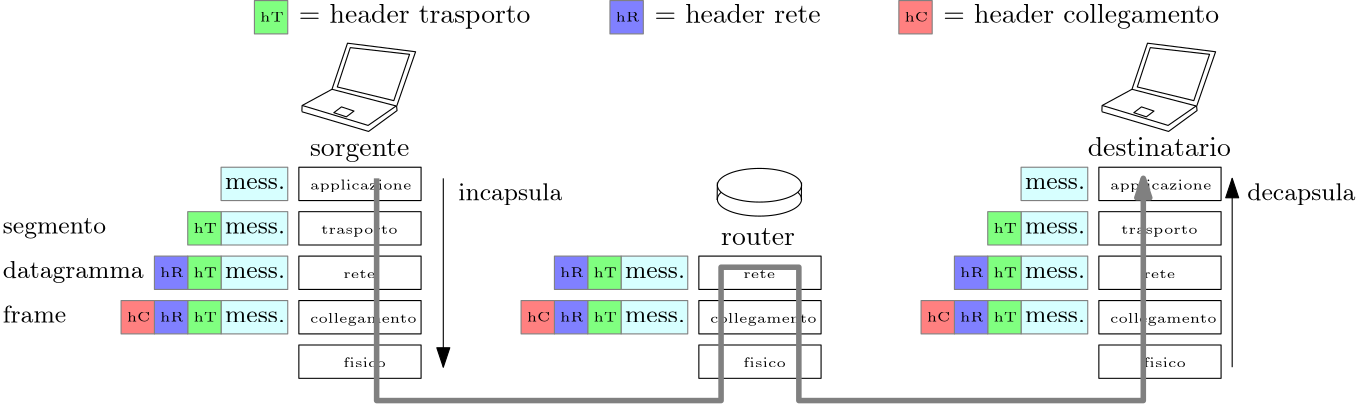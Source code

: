 <?xml version="1.0"?>
<!DOCTYPE ipe SYSTEM "ipe.dtd">
<ipe version="70218" creator="Ipe 7.2.28">
<info created="D:20240310105122" modified="D:20240310110601"/>
<ipestyle name="basic">
<symbol name="arrow/arc(spx)">
<path stroke="sym-stroke" fill="sym-stroke" pen="sym-pen">
0 0 m
-1 0.333 l
-1 -0.333 l
h
</path>
</symbol>
<symbol name="arrow/farc(spx)">
<path stroke="sym-stroke" fill="white" pen="sym-pen">
0 0 m
-1 0.333 l
-1 -0.333 l
h
</path>
</symbol>
<symbol name="arrow/ptarc(spx)">
<path stroke="sym-stroke" fill="sym-stroke" pen="sym-pen">
0 0 m
-1 0.333 l
-0.8 0 l
-1 -0.333 l
h
</path>
</symbol>
<symbol name="arrow/fptarc(spx)">
<path stroke="sym-stroke" fill="white" pen="sym-pen">
0 0 m
-1 0.333 l
-0.8 0 l
-1 -0.333 l
h
</path>
</symbol>
<symbol name="mark/circle(sx)" transformations="translations">
<path fill="sym-stroke">
0.6 0 0 0.6 0 0 e
0.4 0 0 0.4 0 0 e
</path>
</symbol>
<symbol name="mark/disk(sx)" transformations="translations">
<path fill="sym-stroke">
0.6 0 0 0.6 0 0 e
</path>
</symbol>
<symbol name="mark/fdisk(sfx)" transformations="translations">
<group>
<path fill="sym-fill">
0.5 0 0 0.5 0 0 e
</path>
<path fill="sym-stroke" fillrule="eofill">
0.6 0 0 0.6 0 0 e
0.4 0 0 0.4 0 0 e
</path>
</group>
</symbol>
<symbol name="mark/box(sx)" transformations="translations">
<path fill="sym-stroke" fillrule="eofill">
-0.6 -0.6 m
0.6 -0.6 l
0.6 0.6 l
-0.6 0.6 l
h
-0.4 -0.4 m
0.4 -0.4 l
0.4 0.4 l
-0.4 0.4 l
h
</path>
</symbol>
<symbol name="mark/square(sx)" transformations="translations">
<path fill="sym-stroke">
-0.6 -0.6 m
0.6 -0.6 l
0.6 0.6 l
-0.6 0.6 l
h
</path>
</symbol>
<symbol name="mark/fsquare(sfx)" transformations="translations">
<group>
<path fill="sym-fill">
-0.5 -0.5 m
0.5 -0.5 l
0.5 0.5 l
-0.5 0.5 l
h
</path>
<path fill="sym-stroke" fillrule="eofill">
-0.6 -0.6 m
0.6 -0.6 l
0.6 0.6 l
-0.6 0.6 l
h
-0.4 -0.4 m
0.4 -0.4 l
0.4 0.4 l
-0.4 0.4 l
h
</path>
</group>
</symbol>
<symbol name="mark/cross(sx)" transformations="translations">
<group>
<path fill="sym-stroke">
-0.43 -0.57 m
0.57 0.43 l
0.43 0.57 l
-0.57 -0.43 l
h
</path>
<path fill="sym-stroke">
-0.43 0.57 m
0.57 -0.43 l
0.43 -0.57 l
-0.57 0.43 l
h
</path>
</group>
</symbol>
<symbol name="arrow/fnormal(spx)">
<path stroke="sym-stroke" fill="white" pen="sym-pen">
0 0 m
-1 0.333 l
-1 -0.333 l
h
</path>
</symbol>
<symbol name="arrow/pointed(spx)">
<path stroke="sym-stroke" fill="sym-stroke" pen="sym-pen">
0 0 m
-1 0.333 l
-0.8 0 l
-1 -0.333 l
h
</path>
</symbol>
<symbol name="arrow/fpointed(spx)">
<path stroke="sym-stroke" fill="white" pen="sym-pen">
0 0 m
-1 0.333 l
-0.8 0 l
-1 -0.333 l
h
</path>
</symbol>
<symbol name="arrow/linear(spx)">
<path stroke="sym-stroke" pen="sym-pen">
-1 0.333 m
0 0 l
-1 -0.333 l
</path>
</symbol>
<symbol name="arrow/fdouble(spx)">
<path stroke="sym-stroke" fill="white" pen="sym-pen">
0 0 m
-1 0.333 l
-1 -0.333 l
h
-1 0 m
-2 0.333 l
-2 -0.333 l
h
</path>
</symbol>
<symbol name="arrow/double(spx)">
<path stroke="sym-stroke" fill="sym-stroke" pen="sym-pen">
0 0 m
-1 0.333 l
-1 -0.333 l
h
-1 0 m
-2 0.333 l
-2 -0.333 l
h
</path>
</symbol>
<symbol name="arrow/mid-normal(spx)">
<path stroke="sym-stroke" fill="sym-stroke" pen="sym-pen">
0.5 0 m
-0.5 0.333 l
-0.5 -0.333 l
h
</path>
</symbol>
<symbol name="arrow/mid-fnormal(spx)">
<path stroke="sym-stroke" fill="white" pen="sym-pen">
0.5 0 m
-0.5 0.333 l
-0.5 -0.333 l
h
</path>
</symbol>
<symbol name="arrow/mid-pointed(spx)">
<path stroke="sym-stroke" fill="sym-stroke" pen="sym-pen">
0.5 0 m
-0.5 0.333 l
-0.3 0 l
-0.5 -0.333 l
h
</path>
</symbol>
<symbol name="arrow/mid-fpointed(spx)">
<path stroke="sym-stroke" fill="white" pen="sym-pen">
0.5 0 m
-0.5 0.333 l
-0.3 0 l
-0.5 -0.333 l
h
</path>
</symbol>
<symbol name="arrow/mid-double(spx)">
<path stroke="sym-stroke" fill="sym-stroke" pen="sym-pen">
1 0 m
0 0.333 l
0 -0.333 l
h
0 0 m
-1 0.333 l
-1 -0.333 l
h
</path>
</symbol>
<symbol name="arrow/mid-fdouble(spx)">
<path stroke="sym-stroke" fill="white" pen="sym-pen">
1 0 m
0 0.333 l
0 -0.333 l
h
0 0 m
-1 0.333 l
-1 -0.333 l
h
</path>
</symbol>
<anglesize name="22.5 deg" value="22.5"/>
<anglesize name="30 deg" value="30"/>
<anglesize name="45 deg" value="45"/>
<anglesize name="60 deg" value="60"/>
<anglesize name="90 deg" value="90"/>
<arrowsize name="large" value="10"/>
<arrowsize name="small" value="5"/>
<arrowsize name="tiny" value="3"/>
<color name="blue" value="0 0 1"/>
<color name="brown" value="0.647 0.165 0.165"/>
<color name="darkblue" value="0 0 0.545"/>
<color name="darkcyan" value="0 0.545 0.545"/>
<color name="darkgray" value="0.663"/>
<color name="darkgreen" value="0 0.392 0"/>
<color name="darkmagenta" value="0.545 0 0.545"/>
<color name="darkorange" value="1 0.549 0"/>
<color name="darkred" value="0.545 0 0"/>
<color name="gold" value="1 0.843 0"/>
<color name="gray" value="0.745"/>
<color name="green" value="0 1 0"/>
<color name="lightblue" value="0.678 0.847 0.902"/>
<color name="lightcyan" value="0.878 1 1"/>
<color name="lightgray" value="0.827"/>
<color name="lightgreen" value="0.565 0.933 0.565"/>
<color name="lightyellow" value="1 1 0.878"/>
<color name="navy" value="0 0 0.502"/>
<color name="orange" value="1 0.647 0"/>
<color name="pink" value="1 0.753 0.796"/>
<color name="purple" value="0.627 0.125 0.941"/>
<color name="red" value="1 0 0"/>
<color name="seagreen" value="0.18 0.545 0.341"/>
<color name="turquoise" value="0.251 0.878 0.816"/>
<color name="violet" value="0.933 0.51 0.933"/>
<color name="yellow" value="1 1 0"/>
<dashstyle name="dash dot dotted" value="[4 2 1 2 1 2] 0"/>
<dashstyle name="dash dotted" value="[4 2 1 2] 0"/>
<dashstyle name="dashed" value="[4] 0"/>
<dashstyle name="dotted" value="[1 3] 0"/>
<gridsize name="10 pts (~3.5 mm)" value="10"/>
<gridsize name="14 pts (~5 mm)" value="14"/>
<gridsize name="16 pts (~6 mm)" value="16"/>
<gridsize name="20 pts (~7 mm)" value="20"/>
<gridsize name="28 pts (~10 mm)" value="28"/>
<gridsize name="32 pts (~12 mm)" value="32"/>
<gridsize name="4 pts" value="4"/>
<gridsize name="56 pts (~20 mm)" value="56"/>
<gridsize name="8 pts (~3 mm)" value="8"/>
<opacity name="10%" value="0.1"/>
<opacity name="30%" value="0.3"/>
<opacity name="50%" value="0.5"/>
<opacity name="75%" value="0.75"/>
<pen name="fat" value="1.2"/>
<pen name="heavier" value="0.8"/>
<pen name="ultrafat" value="2"/>
<symbolsize name="large" value="5"/>
<symbolsize name="small" value="2"/>
<symbolsize name="tiny" value="1.1"/>
<textsize name="Huge" value="\Huge"/>
<textsize name="LARGE" value="\LARGE"/>
<textsize name="Large" value="\Large"/>
<textsize name="footnote" value="\footnotesize"/>
<textsize name="huge" value="\huge"/>
<textsize name="large" value="\large"/>
<textsize name="script" value="\scriptsize"/>
<textsize name="small" value="\small"/>
<textsize name="tiny" value="\tiny"/>
<textstyle name="center" begin="\begin{center}" end="\end{center}"/>
<textstyle name="item" begin="\begin{itemize}\item{}" end="\end{itemize}"/>
<textstyle name="itemize" begin="\begin{itemize}" end="\end{itemize}"/>
<tiling name="falling" angle="-60" step="4" width="1"/>
<tiling name="rising" angle="30" step="4" width="1"/>
</ipestyle>
<page>
<layer name="alpha"/>
<view layers="alpha" active="alpha"/>
<text layer="alpha" matrix="1 0 0 1 -20 -120" transformations="translations" pos="140 776" stroke="0" type="label" width="39.103" height="6.135" depth="1.93" valign="baseline">sorgente </text>
<text matrix="1 0 0 1 -20 -132" transformations="translations" pos="140 776" stroke="0" type="label" width="36.53" height="3.468" depth="0.96" valign="baseline" size="tiny">applicazione</text>
<text matrix="1 0 0 1 -16 -148" transformations="translations" pos="140 776" stroke="0" type="label" width="27.605" height="3.072" depth="0.96" valign="baseline" size="tiny">trasporto</text>
<text matrix="1 0 0 1 -8 -164" transformations="translations" pos="140 776" stroke="0" type="label" width="11.485" height="3.064" depth="0" valign="baseline" size="tiny">rete</text>
<text matrix="1 0 0 1 -20 -180" transformations="translations" pos="140 776" stroke="0" type="label" width="38.433" height="3.468" depth="0.96" valign="baseline" size="tiny">collegamento</text>
<text matrix="1 0 0 1 -8 -196" transformations="translations" pos="140 776" stroke="0" type="label" width="15.359" height="3.459" depth="0" valign="baseline" size="tiny">fisico</text>
<text matrix="1 0 0 1 260 -120" transformations="translations" pos="140 776" stroke="0" type="label" width="51.557" height="6.918" depth="0" valign="baseline">destinatario</text>
<text matrix="1 0 0 1 128 -152" transformations="translations" pos="140 776" stroke="0" type="label" width="26.622" height="6.128" depth="0" valign="baseline">router</text>
<path matrix="0.626381 0 0 0.626381 15.8386 218.161" stroke="black" fill="white">
161.636 724.492 m
199.972 713.178 l
216.345 725.158 l
216.079 727.554 l
226.994 758.968 l
187.859 763.893 l
178.941 737.404 l
161.77 728.086 l
161.636 724.625 l
</path>
<path matrix="0.626381 0 0 0.626381 15.8386 218.161" stroke="black">
161.903 728.086 m
199.706 716.639 l
215.812 727.82 l
</path>
<path matrix="0.626381 0 0 0.626381 15.8386 218.161" stroke="black">
215.812 727.82 m
178.941 737.404 l
</path>
<path matrix="0.626381 0 0 0.626381 15.8386 218.161" stroke="black" fill="white">
189.456 761.364 m
182.002 738.735 l
214.481 730.881 l
223.533 757.503 l
189.323 761.364 l
</path>
<path matrix="0.626381 0 0 0.626381 15.8386 218.161" stroke="black">
180.006 723.96 m
187.194 721.564 l
191.586 724.891 l
184.398 727.287 l
h
</path>
<path matrix="0.626381 0 0 0.626381 303.839 218.161" stroke="black" fill="white">
161.636 724.492 m
199.972 713.178 l
216.345 725.158 l
216.079 727.554 l
226.994 758.968 l
187.859 763.893 l
178.941 737.404 l
161.77 728.086 l
161.636 724.625 l
</path>
<path matrix="0.626381 0 0 0.626381 303.839 218.161" stroke="black">
161.903 728.086 m
199.706 716.639 l
215.812 727.82 l
</path>
<path matrix="0.626381 0 0 0.626381 303.839 218.161" stroke="black">
215.812 727.82 m
178.941 737.404 l
</path>
<path matrix="0.626381 0 0 0.626381 303.839 218.161" stroke="black" fill="white">
189.456 761.364 m
182.002 738.735 l
214.481 730.881 l
223.533 757.503 l
189.323 761.364 l
</path>
<path matrix="0.626381 0 0 0.626381 303.839 218.161" stroke="black">
180.006 723.96 m
187.194 721.564 l
191.586 724.891 l
184.398 727.287 l
h
</path>
<path matrix="1.26269 0 0 0.505078 89.8885 264.683" stroke="black" fill="1">
12 0 0 12 152 744 e
</path>
<path matrix="1.26269 0 0 0.505078 89.8885 269.734" stroke="black" fill="1">
12 0 0 12 152 744 e
</path>
<path matrix="1.26269 0 0 1.26269 89.8885 -303.024" stroke="black" fill="white">
140 752 m
139.936 746.988 l
</path>
<path matrix="1.26269 0 0 1.26269 120.193 -303.024" stroke="black" fill="white">
140 752 m
139.936 746.988 l
</path>
<path matrix="1 0 0 1 28 0" stroke="0">
88 652 m
88 640 l
132 640 l
132 652 l
h
</path>
<path matrix="1 0 0 1 28 0" stroke="0">
88 636 m
88 624 l
132 624 l
132 636 l
h
</path>
<path matrix="1 0 0 1 28 0" stroke="0">
88 620 m
88 608 l
132 608 l
132 620 l
h
</path>
<path matrix="1 0 0 1 28 0" stroke="0">
88 604 m
88 592 l
132 592 l
132 604 l
h
</path>
<path matrix="1 0 0 1 28 0" stroke="0">
88 588 m
88 576 l
132 576 l
132 588 l
h
</path>
<text matrix="1 0 0 1 268 -132" transformations="translations" pos="140 776" stroke="0" type="label" width="36.53" height="3.468" depth="0.96" valign="baseline" size="tiny">applicazione</text>
<text matrix="1 0 0 1 272 -148" transformations="translations" pos="140 776" stroke="0" type="label" width="27.605" height="3.072" depth="0.96" valign="baseline" size="tiny">trasporto</text>
<text matrix="1 0 0 1 280 -164" transformations="translations" pos="140 776" stroke="0" type="label" width="11.485" height="3.064" depth="0" valign="baseline" size="tiny">rete</text>
<text matrix="1 0 0 1 268 -180" transformations="translations" pos="140 776" stroke="0" type="label" width="38.433" height="3.468" depth="0.96" valign="baseline" size="tiny">collegamento</text>
<text matrix="1 0 0 1 280 -196" transformations="translations" pos="140 776" stroke="0" type="label" width="15.359" height="3.459" depth="0" valign="baseline" size="tiny">fisico</text>
<path matrix="1 0 0 1 316 0" stroke="0">
88 652 m
88 640 l
132 640 l
132 652 l
h
</path>
<path matrix="1 0 0 1 316 0" stroke="0">
88 636 m
88 624 l
132 624 l
132 636 l
h
</path>
<path matrix="1 0 0 1 316 0" stroke="0">
88 620 m
88 608 l
132 608 l
132 620 l
h
</path>
<path matrix="1 0 0 1 316 0" stroke="0">
88 604 m
88 592 l
132 592 l
132 604 l
h
</path>
<path matrix="1 0 0 1 316 0" stroke="0">
88 588 m
88 576 l
132 576 l
132 588 l
h
</path>
<text matrix="1 0 0 1 136 -164" transformations="translations" pos="140 776" stroke="0" type="label" width="11.485" height="3.064" depth="0" valign="baseline" size="tiny">rete</text>
<text matrix="1 0 0 1 124 -180" transformations="translations" pos="140 776" stroke="0" type="label" width="38.433" height="3.468" depth="0.96" valign="baseline" size="tiny">collegamento</text>
<text matrix="1 0 0 1 136 -196" transformations="translations" pos="140 776" stroke="0" type="label" width="15.359" height="3.459" depth="0" valign="baseline" size="tiny">fisico</text>
<path matrix="1 0 0 1 172 0" stroke="0">
88 620 m
88 608 l
132 608 l
132 620 l
h
</path>
<path matrix="1 0 0 1 172 0" stroke="0">
88 604 m
88 592 l
132 592 l
132 604 l
h
</path>
<path matrix="1 0 0 1 172 0" stroke="0">
88 588 m
88 576 l
132 576 l
132 588 l
h
</path>
<path stroke="0.502" fill="0.843 1 1">
88 652 m
88 640 l
112 640 l
112 652 l
h
</path>
<text matrix="1 0 0 1 -50.588 -131.877" transformations="translations" pos="140 776" stroke="0" type="label" width="21.608" height="3.861" depth="0" valign="baseline" size="small">mess.</text>
<path stroke="0.502" fill="0.843 1 1">
88 636 m
88 624 l
112 624 l
112 636 l
h
</path>
<path matrix="1 0 0 1 0 -16" stroke="0.502" fill="0.843 1 1">
88 636 m
88 624 l
112 624 l
112 636 l
h
</path>
<path matrix="1 0 0 1 0 -32" stroke="0.502" fill="0.843 1 1">
88 636 m
88 624 l
112 624 l
112 636 l
h
</path>
<path matrix="1 0 0 1 144 -16" stroke="0.502" fill="0.843 1 1">
88 636 m
88 624 l
112 624 l
112 636 l
h
</path>
<path matrix="1 0 0 1 144 -32" stroke="0.502" fill="0.843 1 1">
88 636 m
88 624 l
112 624 l
112 636 l
h
</path>
<path matrix="1 0 0 1 288 0" stroke="0.502" fill="0.843 1 1">
88 636 m
88 624 l
112 624 l
112 636 l
h
</path>
<path matrix="1 0 0 1 288 -16" stroke="0.502" fill="0.843 1 1">
88 636 m
88 624 l
112 624 l
112 636 l
h
</path>
<path matrix="1 0 0 1 288 -32" stroke="0.502" fill="0.843 1 1">
88 636 m
88 624 l
112 624 l
112 636 l
h
</path>
<path matrix="1 0 0 1 288 0" stroke="0.502" fill="0.843 1 1">
88 652 m
88 640 l
112 640 l
112 652 l
h
</path>
<text matrix="1 0 0 1 237.412 -131.877" transformations="translations" pos="140 776" stroke="0" type="label" width="21.608" height="3.861" depth="0" valign="baseline" size="small">mess.</text>
<text matrix="1 0 0 1 -50.588 -147.877" transformations="translations" pos="140 776" stroke="0" type="label" width="21.608" height="3.861" depth="0" valign="baseline" size="small">mess.</text>
<text matrix="1 0 0 1 -50.588 -163.877" transformations="translations" pos="140 776" stroke="0" type="label" width="21.608" height="3.861" depth="0" valign="baseline" size="small">mess.</text>
<text matrix="1 0 0 1 -50.588 -179.877" transformations="translations" pos="140 776" stroke="0" type="label" width="21.608" height="3.861" depth="0" valign="baseline" size="small">mess.</text>
<text matrix="1 0 0 1 237.412 -147.877" transformations="translations" pos="140 776" stroke="0" type="label" width="21.608" height="3.861" depth="0" valign="baseline" size="small">mess.</text>
<text matrix="1 0 0 1 237.412 -163.877" transformations="translations" pos="140 776" stroke="0" type="label" width="21.608" height="3.861" depth="0" valign="baseline" size="small">mess.</text>
<text matrix="1 0 0 1 237.412 -179.877" transformations="translations" pos="140 776" stroke="0" type="label" width="21.608" height="3.861" depth="0" valign="baseline" size="small">mess.</text>
<text matrix="1 0 0 1 93.412 -163.877" transformations="translations" pos="140 776" stroke="0" type="label" width="21.608" height="3.861" depth="0" valign="baseline" size="small">mess.</text>
<text matrix="1 0 0 1 93.412 -179.877" transformations="translations" pos="140 776" stroke="0" type="label" width="21.608" height="3.861" depth="0" valign="baseline" size="small">mess.</text>
<path stroke="0.502" fill="0.502 1 0.502">
76 636 m
76 624 l
88 624 l
88 636 l
h
</path>
<text matrix="1 0 0 1 -1.97182 -3.57393" transformations="translations" pos="80 632" stroke="0" type="label" width="8.51" height="3.459" depth="0" valign="baseline" size="tiny">hT</text>
<path matrix="1 0 0 1 0 -16" stroke="0.502" fill="0.502 1 0.502">
76 636 m
76 624 l
88 624 l
88 636 l
h
</path>
<text matrix="1 0 0 1 -1.97182 -19.5739" transformations="translations" pos="80 632" stroke="0" type="label" width="8.51" height="3.459" depth="0" valign="baseline" size="tiny">hT</text>
<path matrix="1 0 0 1 0 -32" stroke="0.502" fill="0.502 1 0.502">
76 636 m
76 624 l
88 624 l
88 636 l
h
</path>
<text matrix="1 0 0 1 -1.97182 -35.5739" transformations="translations" pos="80 632" stroke="0" type="label" width="8.51" height="3.459" depth="0" valign="baseline" size="tiny">hT</text>
<path matrix="1 0 0 1 144 -16" stroke="0.502" fill="0.502 1 0.502">
76 636 m
76 624 l
88 624 l
88 636 l
h
</path>
<text matrix="1 0 0 1 142.028 -19.5739" transformations="translations" pos="80 632" stroke="0" type="label" width="8.51" height="3.459" depth="0" valign="baseline" size="tiny">hT</text>
<path matrix="1 0 0 1 144 -32" stroke="0.502" fill="0.502 1 0.502">
76 636 m
76 624 l
88 624 l
88 636 l
h
</path>
<text matrix="1 0 0 1 142.028 -35.5739" transformations="translations" pos="80 632" stroke="0" type="label" width="8.51" height="3.459" depth="0" valign="baseline" size="tiny">hT</text>
<path matrix="1 0 0 1 288 -32" stroke="0.502" fill="0.502 1 0.502">
76 636 m
76 624 l
88 624 l
88 636 l
h
</path>
<text matrix="1 0 0 1 286.028 -35.5739" transformations="translations" pos="80 632" stroke="0" type="label" width="8.51" height="3.459" depth="0" valign="baseline" size="tiny">hT</text>
<path matrix="1 0 0 1 288 -16" stroke="0.502" fill="0.502 1 0.502">
76 636 m
76 624 l
88 624 l
88 636 l
h
</path>
<text matrix="1 0 0 1 286.028 -19.5739" transformations="translations" pos="80 632" stroke="0" type="label" width="8.51" height="3.459" depth="0" valign="baseline" size="tiny">hT</text>
<path matrix="1 0 0 1 288 0" stroke="0.502" fill="0.502 1 0.502">
76 636 m
76 624 l
88 624 l
88 636 l
h
</path>
<text matrix="1 0 0 1 286.028 -3.57393" transformations="translations" pos="80 632" stroke="0" type="label" width="8.51" height="3.459" depth="0" valign="baseline" size="tiny">hT</text>
<path matrix="1 0 0 1 -12 -16" stroke="0.502" fill="0.502 0.502 1">
76 636 m
76 624 l
88 624 l
88 636 l
h
</path>
<text matrix="1 0 0 1 -13.9718 -19.5739" transformations="translations" pos="80 632" stroke="0" type="label" width="8.565" height="3.459" depth="0" valign="baseline" size="tiny">hR</text>
<path matrix="1 0 0 1 -12 -32" stroke="0.502" fill="0.502 0.502 1">
76 636 m
76 624 l
88 624 l
88 636 l
h
</path>
<text matrix="1 0 0 1 -13.9718 -35.5739" transformations="translations" pos="80 632" stroke="0" type="label" width="8.565" height="3.459" depth="0" valign="baseline" size="tiny">hR</text>
<path matrix="1 0 0 1 132 -16" stroke="0.502" fill="0.502 0.502 1">
76 636 m
76 624 l
88 624 l
88 636 l
h
</path>
<text matrix="1 0 0 1 130.028 -19.5739" transformations="translations" pos="80 632" stroke="0" type="label" width="8.565" height="3.459" depth="0" valign="baseline" size="tiny">hR</text>
<path matrix="1 0 0 1 132 -32" stroke="0.502" fill="0.502 0.502 1">
76 636 m
76 624 l
88 624 l
88 636 l
h
</path>
<text matrix="1 0 0 1 130.028 -35.5739" transformations="translations" pos="80 632" stroke="0" type="label" width="8.565" height="3.459" depth="0" valign="baseline" size="tiny">hR</text>
<path matrix="1 0 0 1 276 -16" stroke="0.502" fill="0.502 0.502 1">
76 636 m
76 624 l
88 624 l
88 636 l
h
</path>
<text matrix="1 0 0 1 274.028 -19.5739" transformations="translations" pos="80 632" stroke="0" type="label" width="8.565" height="3.459" depth="0" valign="baseline" size="tiny">hR</text>
<path matrix="1 0 0 1 276 -32" stroke="0.502" fill="0.502 0.502 1">
76 636 m
76 624 l
88 624 l
88 636 l
h
</path>
<text matrix="1 0 0 1 274.028 -35.5739" transformations="translations" pos="80 632" stroke="0" type="label" width="8.565" height="3.459" depth="0" valign="baseline" size="tiny">hR</text>
<path matrix="1 0 0 1 -24 -32" stroke="0.502" fill="1 0.502 0.502">
76 636 m
76 624 l
88 624 l
88 636 l
h
</path>
<text matrix="1 0 0 1 -25.9718 -35.5739" transformations="translations" pos="80 632" stroke="0" type="label" width="8.51" height="3.459" depth="0" valign="baseline" size="tiny">hC</text>
<path matrix="1 0 0 1 120 -32" stroke="0.502" fill="1 0.502 0.502">
76 636 m
76 624 l
88 624 l
88 636 l
h
</path>
<text matrix="1 0 0 1 118.028 -35.5739" transformations="translations" pos="80 632" stroke="0" type="label" width="8.51" height="3.459" depth="0" valign="baseline" size="tiny">hC</text>
<path matrix="1 0 0 1 264 -32" stroke="0.502" fill="1 0.502 0.502">
76 636 m
76 624 l
88 624 l
88 636 l
h
</path>
<text matrix="1 0 0 1 262.028 -35.5739" transformations="translations" pos="80 632" stroke="0" type="label" width="8.51" height="3.459" depth="0" valign="baseline" size="tiny">hC</text>
<path matrix="1 0 0 1 24 76" stroke="0.502" fill="0.502 1 0.502">
76 636 m
76 624 l
88 624 l
88 636 l
h
</path>
<text matrix="1 0 0 1 22.0282 72.4261" transformations="translations" pos="80 632" stroke="0" type="label" width="8.51" height="3.459" depth="0" valign="baseline" size="tiny">hT</text>
<path matrix="1 0 0 1 152 76" stroke="0.502" fill="0.502 0.502 1">
76 636 m
76 624 l
88 624 l
88 636 l
h
</path>
<text matrix="1 0 0 1 150.028 72.4261" transformations="translations" pos="80 632" stroke="0" type="label" width="8.565" height="3.459" depth="0" valign="baseline" size="tiny">hR</text>
<path matrix="1 0 0 1 256 76" stroke="0.502" fill="1 0.502 0.502">
76 636 m
76 624 l
88 624 l
88 636 l
h
</path>
<text matrix="1 0 0 1 254.028 72.4261" transformations="translations" pos="80 632" stroke="0" type="label" width="8.51" height="3.459" depth="0" valign="baseline" size="tiny">hC</text>
<text matrix="1 0 0 1 -24 -72" transformations="translations" pos="140 776" stroke="0" type="label" width="83.437" height="6.926" depth="1.93" valign="baseline">= header trasporto</text>
<text matrix="1 0 0 1 104 -72" transformations="translations" pos="140 776" stroke="0" type="label" width="59.831" height="6.918" depth="0" valign="baseline">= header rete</text>
<text matrix="1 0 0 1 208 -72" transformations="translations" pos="140 776" stroke="0" type="label" width="99.378" height="6.926" depth="1.93" valign="baseline">= header collegamento</text>
<path stroke="0.502" pen="ultrafat" arrow="normal/normal" opacity="50%" stroke-opacity="opaque">
144 648 m
144 568 l
268 568 l
268 616 l
296 616 l
296 568 l
420 568 l
420 648 l
</path>
<text matrix="1 0 0 1 -130.588 -147.877" transformations="translations" pos="140 776" stroke="0" type="label" width="37.176" height="5.518" depth="1.74" valign="baseline" size="small">segmento</text>
<text matrix="1 0 0 1 -130.588 -163.877" transformations="translations" pos="140 776" stroke="0" type="label" width="50.705" height="6.23" depth="1.74" valign="baseline" size="small">datagramma</text>
<text matrix="1 0 0 1 -130.588 -179.877" transformations="translations" pos="140 776" stroke="0" type="label" width="22.807" height="6.227" depth="0" valign="baseline" size="small">frame</text>
<path stroke="0" arrow="normal/normal">
168 648 m
168 580 l
</path>
<text matrix="1 0 0 1 33.412 -135.877" pos="140 776" stroke="0" type="label" width="37.425" height="6.23" depth="1.74" valign="baseline" size="small">incapsula</text>
<path matrix="1 0 0 1 284 0" stroke="0" rarrow="normal/normal">
168 648 m
168 580 l
</path>
<text matrix="1 0 0 1 317.412 -135.877" pos="140 776" stroke="0" type="label" width="38.964" height="6.23" depth="1.74" valign="baseline" size="small">decapsula</text>
</page>
</ipe>
